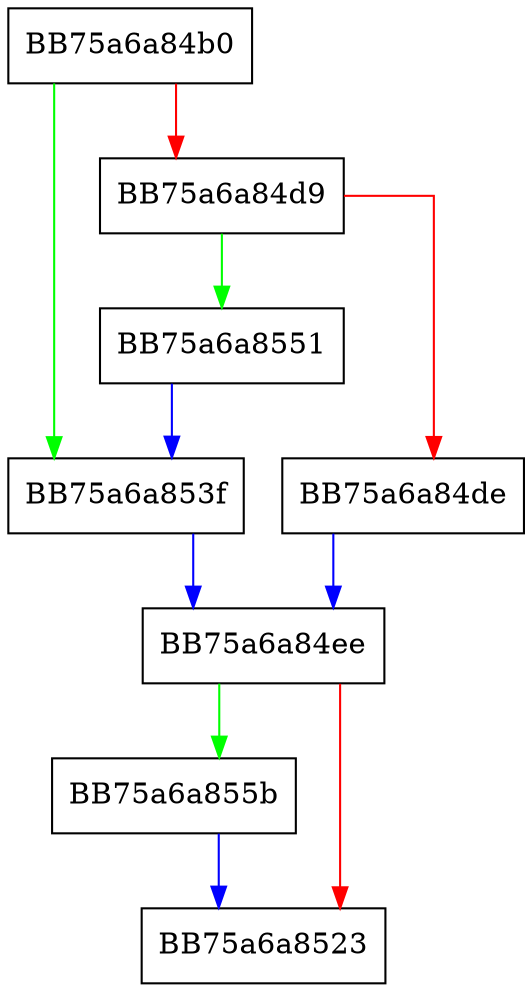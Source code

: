 digraph SetProcInfo {
  node [shape="box"];
  graph [splines=ortho];
  BB75a6a84b0 -> BB75a6a853f [color="green"];
  BB75a6a84b0 -> BB75a6a84d9 [color="red"];
  BB75a6a84d9 -> BB75a6a8551 [color="green"];
  BB75a6a84d9 -> BB75a6a84de [color="red"];
  BB75a6a84de -> BB75a6a84ee [color="blue"];
  BB75a6a84ee -> BB75a6a855b [color="green"];
  BB75a6a84ee -> BB75a6a8523 [color="red"];
  BB75a6a853f -> BB75a6a84ee [color="blue"];
  BB75a6a8551 -> BB75a6a853f [color="blue"];
  BB75a6a855b -> BB75a6a8523 [color="blue"];
}